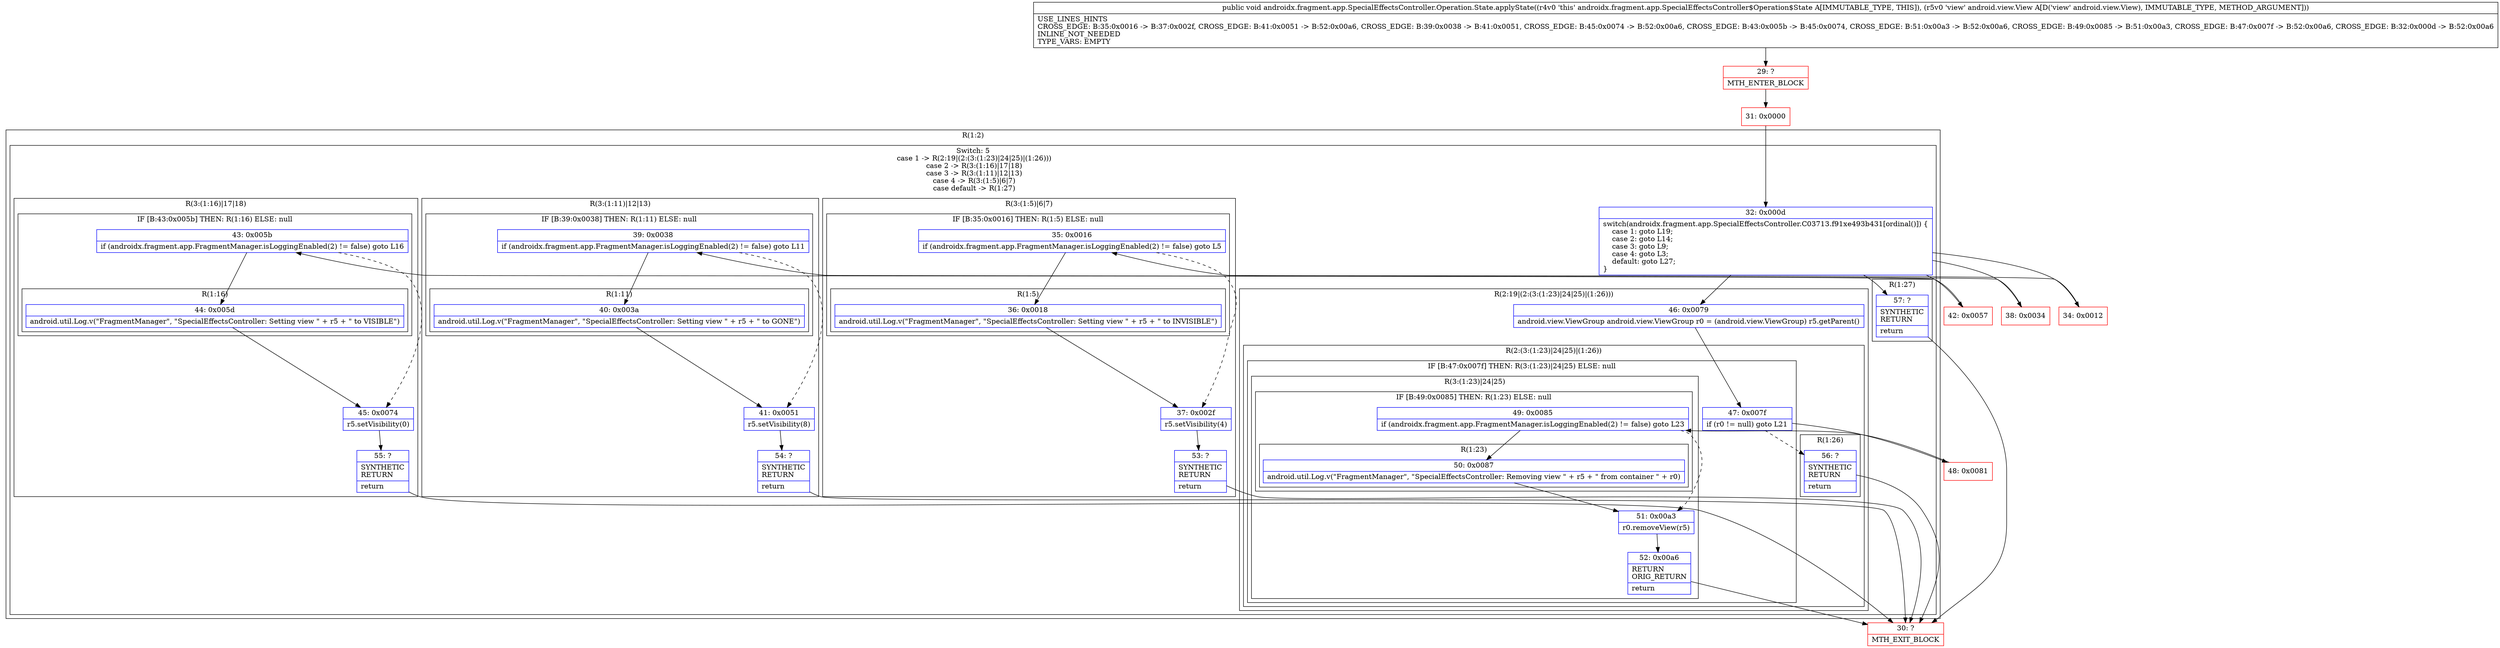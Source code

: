 digraph "CFG forandroidx.fragment.app.SpecialEffectsController.Operation.State.applyState(Landroid\/view\/View;)V" {
subgraph cluster_Region_1098578328 {
label = "R(1:2)";
node [shape=record,color=blue];
subgraph cluster_SwitchRegion_1614569482 {
label = "Switch: 5
 case 1 -> R(2:19|(2:(3:(1:23)|24|25)|(1:26)))
 case 2 -> R(3:(1:16)|17|18)
 case 3 -> R(3:(1:11)|12|13)
 case 4 -> R(3:(1:5)|6|7)
 case default -> R(1:27)";
node [shape=record,color=blue];
Node_32 [shape=record,label="{32\:\ 0x000d|switch(androidx.fragment.app.SpecialEffectsController.C03713.f91xe493b431[ordinal()]) \{\l    case 1: goto L19;\l    case 2: goto L14;\l    case 3: goto L9;\l    case 4: goto L3;\l    default: goto L27;\l\}\l}"];
subgraph cluster_Region_978991551 {
label = "R(2:19|(2:(3:(1:23)|24|25)|(1:26)))";
node [shape=record,color=blue];
Node_46 [shape=record,label="{46\:\ 0x0079|android.view.ViewGroup android.view.ViewGroup r0 = (android.view.ViewGroup) r5.getParent()\l}"];
subgraph cluster_Region_1797425472 {
label = "R(2:(3:(1:23)|24|25)|(1:26))";
node [shape=record,color=blue];
subgraph cluster_IfRegion_618887969 {
label = "IF [B:47:0x007f] THEN: R(3:(1:23)|24|25) ELSE: null";
node [shape=record,color=blue];
Node_47 [shape=record,label="{47\:\ 0x007f|if (r0 != null) goto L21\l}"];
subgraph cluster_Region_78305331 {
label = "R(3:(1:23)|24|25)";
node [shape=record,color=blue];
subgraph cluster_IfRegion_1654803200 {
label = "IF [B:49:0x0085] THEN: R(1:23) ELSE: null";
node [shape=record,color=blue];
Node_49 [shape=record,label="{49\:\ 0x0085|if (androidx.fragment.app.FragmentManager.isLoggingEnabled(2) != false) goto L23\l}"];
subgraph cluster_Region_1114610594 {
label = "R(1:23)";
node [shape=record,color=blue];
Node_50 [shape=record,label="{50\:\ 0x0087|android.util.Log.v(\"FragmentManager\", \"SpecialEffectsController: Removing view \" + r5 + \" from container \" + r0)\l}"];
}
}
Node_51 [shape=record,label="{51\:\ 0x00a3|r0.removeView(r5)\l}"];
Node_52 [shape=record,label="{52\:\ 0x00a6|RETURN\lORIG_RETURN\l|return\l}"];
}
}
subgraph cluster_Region_1946343669 {
label = "R(1:26)";
node [shape=record,color=blue];
Node_56 [shape=record,label="{56\:\ ?|SYNTHETIC\lRETURN\l|return\l}"];
}
}
}
subgraph cluster_Region_2000538191 {
label = "R(3:(1:16)|17|18)";
node [shape=record,color=blue];
subgraph cluster_IfRegion_136983905 {
label = "IF [B:43:0x005b] THEN: R(1:16) ELSE: null";
node [shape=record,color=blue];
Node_43 [shape=record,label="{43\:\ 0x005b|if (androidx.fragment.app.FragmentManager.isLoggingEnabled(2) != false) goto L16\l}"];
subgraph cluster_Region_2015401263 {
label = "R(1:16)";
node [shape=record,color=blue];
Node_44 [shape=record,label="{44\:\ 0x005d|android.util.Log.v(\"FragmentManager\", \"SpecialEffectsController: Setting view \" + r5 + \" to VISIBLE\")\l}"];
}
}
Node_45 [shape=record,label="{45\:\ 0x0074|r5.setVisibility(0)\l}"];
Node_55 [shape=record,label="{55\:\ ?|SYNTHETIC\lRETURN\l|return\l}"];
}
subgraph cluster_Region_436678574 {
label = "R(3:(1:11)|12|13)";
node [shape=record,color=blue];
subgraph cluster_IfRegion_57794835 {
label = "IF [B:39:0x0038] THEN: R(1:11) ELSE: null";
node [shape=record,color=blue];
Node_39 [shape=record,label="{39\:\ 0x0038|if (androidx.fragment.app.FragmentManager.isLoggingEnabled(2) != false) goto L11\l}"];
subgraph cluster_Region_1512656161 {
label = "R(1:11)";
node [shape=record,color=blue];
Node_40 [shape=record,label="{40\:\ 0x003a|android.util.Log.v(\"FragmentManager\", \"SpecialEffectsController: Setting view \" + r5 + \" to GONE\")\l}"];
}
}
Node_41 [shape=record,label="{41\:\ 0x0051|r5.setVisibility(8)\l}"];
Node_54 [shape=record,label="{54\:\ ?|SYNTHETIC\lRETURN\l|return\l}"];
}
subgraph cluster_Region_651960998 {
label = "R(3:(1:5)|6|7)";
node [shape=record,color=blue];
subgraph cluster_IfRegion_84214668 {
label = "IF [B:35:0x0016] THEN: R(1:5) ELSE: null";
node [shape=record,color=blue];
Node_35 [shape=record,label="{35\:\ 0x0016|if (androidx.fragment.app.FragmentManager.isLoggingEnabled(2) != false) goto L5\l}"];
subgraph cluster_Region_158339910 {
label = "R(1:5)";
node [shape=record,color=blue];
Node_36 [shape=record,label="{36\:\ 0x0018|android.util.Log.v(\"FragmentManager\", \"SpecialEffectsController: Setting view \" + r5 + \" to INVISIBLE\")\l}"];
}
}
Node_37 [shape=record,label="{37\:\ 0x002f|r5.setVisibility(4)\l}"];
Node_53 [shape=record,label="{53\:\ ?|SYNTHETIC\lRETURN\l|return\l}"];
}
subgraph cluster_Region_421529356 {
label = "R(1:27)";
node [shape=record,color=blue];
Node_57 [shape=record,label="{57\:\ ?|SYNTHETIC\lRETURN\l|return\l}"];
}
}
}
Node_29 [shape=record,color=red,label="{29\:\ ?|MTH_ENTER_BLOCK\l}"];
Node_31 [shape=record,color=red,label="{31\:\ 0x0000}"];
Node_34 [shape=record,color=red,label="{34\:\ 0x0012}"];
Node_30 [shape=record,color=red,label="{30\:\ ?|MTH_EXIT_BLOCK\l}"];
Node_38 [shape=record,color=red,label="{38\:\ 0x0034}"];
Node_42 [shape=record,color=red,label="{42\:\ 0x0057}"];
Node_48 [shape=record,color=red,label="{48\:\ 0x0081}"];
MethodNode[shape=record,label="{public void androidx.fragment.app.SpecialEffectsController.Operation.State.applyState((r4v0 'this' androidx.fragment.app.SpecialEffectsController$Operation$State A[IMMUTABLE_TYPE, THIS]), (r5v0 'view' android.view.View A[D('view' android.view.View), IMMUTABLE_TYPE, METHOD_ARGUMENT]))  | USE_LINES_HINTS\lCROSS_EDGE: B:35:0x0016 \-\> B:37:0x002f, CROSS_EDGE: B:41:0x0051 \-\> B:52:0x00a6, CROSS_EDGE: B:39:0x0038 \-\> B:41:0x0051, CROSS_EDGE: B:45:0x0074 \-\> B:52:0x00a6, CROSS_EDGE: B:43:0x005b \-\> B:45:0x0074, CROSS_EDGE: B:51:0x00a3 \-\> B:52:0x00a6, CROSS_EDGE: B:49:0x0085 \-\> B:51:0x00a3, CROSS_EDGE: B:47:0x007f \-\> B:52:0x00a6, CROSS_EDGE: B:32:0x000d \-\> B:52:0x00a6\lINLINE_NOT_NEEDED\lTYPE_VARS: EMPTY\l}"];
MethodNode -> Node_29;Node_32 -> Node_34;
Node_32 -> Node_38;
Node_32 -> Node_42;
Node_32 -> Node_46;
Node_32 -> Node_57;
Node_46 -> Node_47;
Node_47 -> Node_48;
Node_47 -> Node_56[style=dashed];
Node_49 -> Node_50;
Node_49 -> Node_51[style=dashed];
Node_50 -> Node_51;
Node_51 -> Node_52;
Node_52 -> Node_30;
Node_56 -> Node_30;
Node_43 -> Node_44;
Node_43 -> Node_45[style=dashed];
Node_44 -> Node_45;
Node_45 -> Node_55;
Node_55 -> Node_30;
Node_39 -> Node_40;
Node_39 -> Node_41[style=dashed];
Node_40 -> Node_41;
Node_41 -> Node_54;
Node_54 -> Node_30;
Node_35 -> Node_36;
Node_35 -> Node_37[style=dashed];
Node_36 -> Node_37;
Node_37 -> Node_53;
Node_53 -> Node_30;
Node_57 -> Node_30;
Node_29 -> Node_31;
Node_31 -> Node_32;
Node_34 -> Node_35;
Node_38 -> Node_39;
Node_42 -> Node_43;
Node_48 -> Node_49;
}

